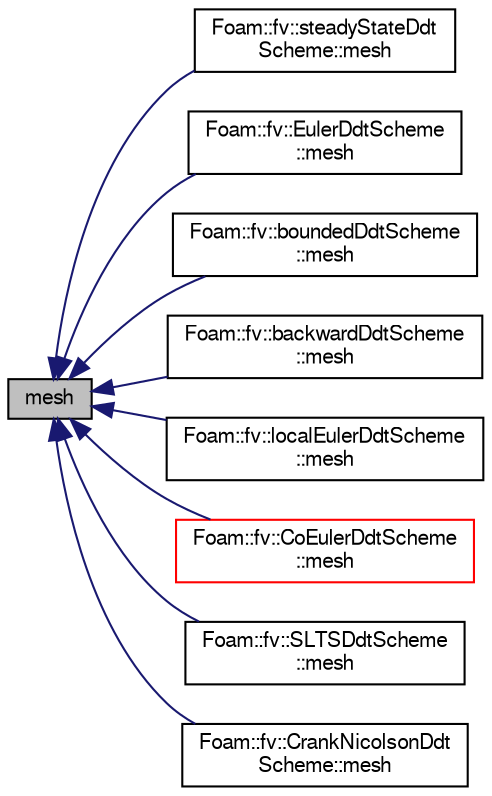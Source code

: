 digraph "mesh"
{
  bgcolor="transparent";
  edge [fontname="FreeSans",fontsize="10",labelfontname="FreeSans",labelfontsize="10"];
  node [fontname="FreeSans",fontsize="10",shape=record];
  rankdir="LR";
  Node2150 [label="mesh",height=0.2,width=0.4,color="black", fillcolor="grey75", style="filled", fontcolor="black"];
  Node2150 -> Node2151 [dir="back",color="midnightblue",fontsize="10",style="solid",fontname="FreeSans"];
  Node2151 [label="Foam::fv::steadyStateDdt\lScheme::mesh",height=0.2,width=0.4,color="black",URL="$a22502.html#a470f06cfb9b6ee887cd85d63de275607",tooltip="Return mesh reference. "];
  Node2150 -> Node2152 [dir="back",color="midnightblue",fontsize="10",style="solid",fontname="FreeSans"];
  Node2152 [label="Foam::fv::EulerDdtScheme\l::mesh",height=0.2,width=0.4,color="black",URL="$a22490.html#a470f06cfb9b6ee887cd85d63de275607",tooltip="Return mesh reference. "];
  Node2150 -> Node2153 [dir="back",color="midnightblue",fontsize="10",style="solid",fontname="FreeSans"];
  Node2153 [label="Foam::fv::boundedDdtScheme\l::mesh",height=0.2,width=0.4,color="black",URL="$a22470.html#a470f06cfb9b6ee887cd85d63de275607",tooltip="Return mesh reference. "];
  Node2150 -> Node2154 [dir="back",color="midnightblue",fontsize="10",style="solid",fontname="FreeSans"];
  Node2154 [label="Foam::fv::backwardDdtScheme\l::mesh",height=0.2,width=0.4,color="black",URL="$a22466.html#a470f06cfb9b6ee887cd85d63de275607",tooltip="Return mesh reference. "];
  Node2150 -> Node2155 [dir="back",color="midnightblue",fontsize="10",style="solid",fontname="FreeSans"];
  Node2155 [label="Foam::fv::localEulerDdtScheme\l::mesh",height=0.2,width=0.4,color="black",URL="$a22494.html#a470f06cfb9b6ee887cd85d63de275607",tooltip="Return mesh reference. "];
  Node2150 -> Node2156 [dir="back",color="midnightblue",fontsize="10",style="solid",fontname="FreeSans"];
  Node2156 [label="Foam::fv::CoEulerDdtScheme\l::mesh",height=0.2,width=0.4,color="red",URL="$a22474.html#a470f06cfb9b6ee887cd85d63de275607",tooltip="Return mesh reference. "];
  Node2150 -> Node2172 [dir="back",color="midnightblue",fontsize="10",style="solid",fontname="FreeSans"];
  Node2172 [label="Foam::fv::SLTSDdtScheme\l::mesh",height=0.2,width=0.4,color="black",URL="$a22498.html#a470f06cfb9b6ee887cd85d63de275607",tooltip="Return mesh reference. "];
  Node2150 -> Node2173 [dir="back",color="midnightblue",fontsize="10",style="solid",fontname="FreeSans"];
  Node2173 [label="Foam::fv::CrankNicolsonDdt\lScheme::mesh",height=0.2,width=0.4,color="black",URL="$a22478.html#a470f06cfb9b6ee887cd85d63de275607",tooltip="Return mesh reference. "];
}
